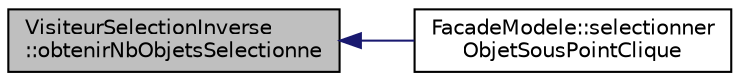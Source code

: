 digraph "VisiteurSelectionInverse::obtenirNbObjetsSelectionne"
{
  edge [fontname="Helvetica",fontsize="10",labelfontname="Helvetica",labelfontsize="10"];
  node [fontname="Helvetica",fontsize="10",shape=record];
  rankdir="LR";
  Node1 [label="VisiteurSelectionInverse\l::obtenirNbObjetsSelectionne",height=0.2,width=0.4,color="black", fillcolor="grey75", style="filled", fontcolor="black"];
  Node1 -> Node2 [dir="back",color="midnightblue",fontsize="10",style="solid",fontname="Helvetica"];
  Node2 [label="FacadeModele::selectionner\lObjetSousPointClique",height=0.2,width=0.4,color="black", fillcolor="white", style="filled",URL="$d1/dd9/class_facade_modele.html#ae670842ee95f25c6d543cc4fbd30917a"];
}
